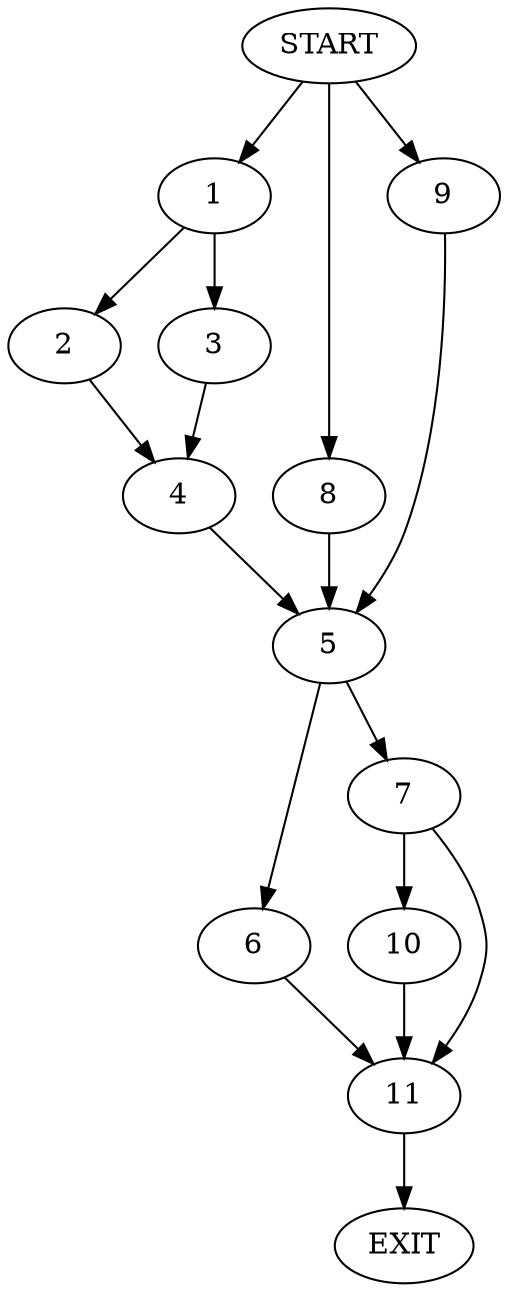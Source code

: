 digraph {
0 [label="START"]
12 [label="EXIT"]
0 -> 1
1 -> 2
1 -> 3
3 -> 4
2 -> 4
4 -> 5
5 -> 6
5 -> 7
0 -> 8
8 -> 5
0 -> 9
9 -> 5
7 -> 10
7 -> 11
6 -> 11
10 -> 11
11 -> 12
}
